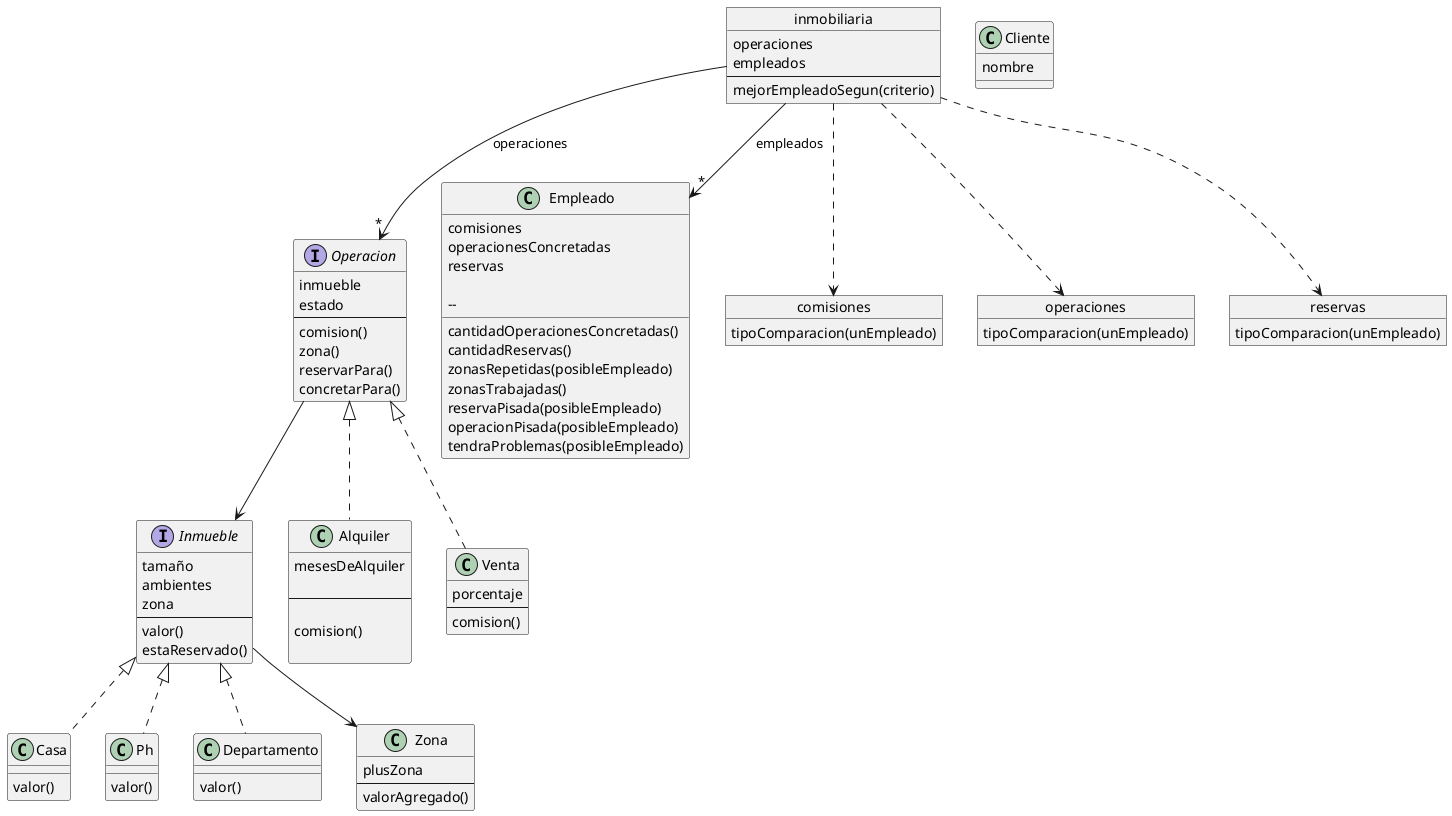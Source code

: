 @startuml ForSale

object inmobiliaria{
    operaciones
    empleados
    --
    mejorEmpleadoSegun(criterio)

}

class Cliente{
    nombre
}

class Empleado{

    comisiones
    operacionesConcretadas
    reservas

    --
    cantidadOperacionesConcretadas()
    cantidadReservas()
    zonasRepetidas(posibleEmpleado)
    zonasTrabajadas()
    reservaPisada(posibleEmpleado)
    operacionPisada(posibleEmpleado)
    tendraProblemas(posibleEmpleado)
}

interface Operacion{
    inmueble
    estado
    --
    comision()
    zona()
    reservarPara()
    concretarPara()
}

class Alquiler{
    mesesDeAlquiler
    
    --
    
    comision()

}

class Venta{
    porcentaje
    --
    comision()
}

interface Inmueble{
    tamaño
    ambientes
    zona
    --
    valor()
    estaReservado()
}

class Casa{
    valor()
}

class Ph{
    valor()
}

class Departamento{
    valor()
}

class Zona {
    plusZona
    --
    valorAgregado()
}

object comisiones{
    tipoComparacion(unEmpleado)
}

object operaciones{
    tipoComparacion(unEmpleado)
}

object reservas{
    tipoComparacion(unEmpleado)
}

inmobiliaria --> "*" Empleado : "empleados"
inmobiliaria --> "*" Operacion : "operaciones"

Alquiler .u.|> Operacion
Venta .u.|> Operacion

Operacion --> Inmueble

Casa .u.|> Inmueble
Ph .u.|> Inmueble
Departamento .u.|> Inmueble

Inmueble --> Zona

inmobiliaria ..> comisiones
inmobiliaria ..> operaciones
inmobiliaria ..> reservas

@enduml